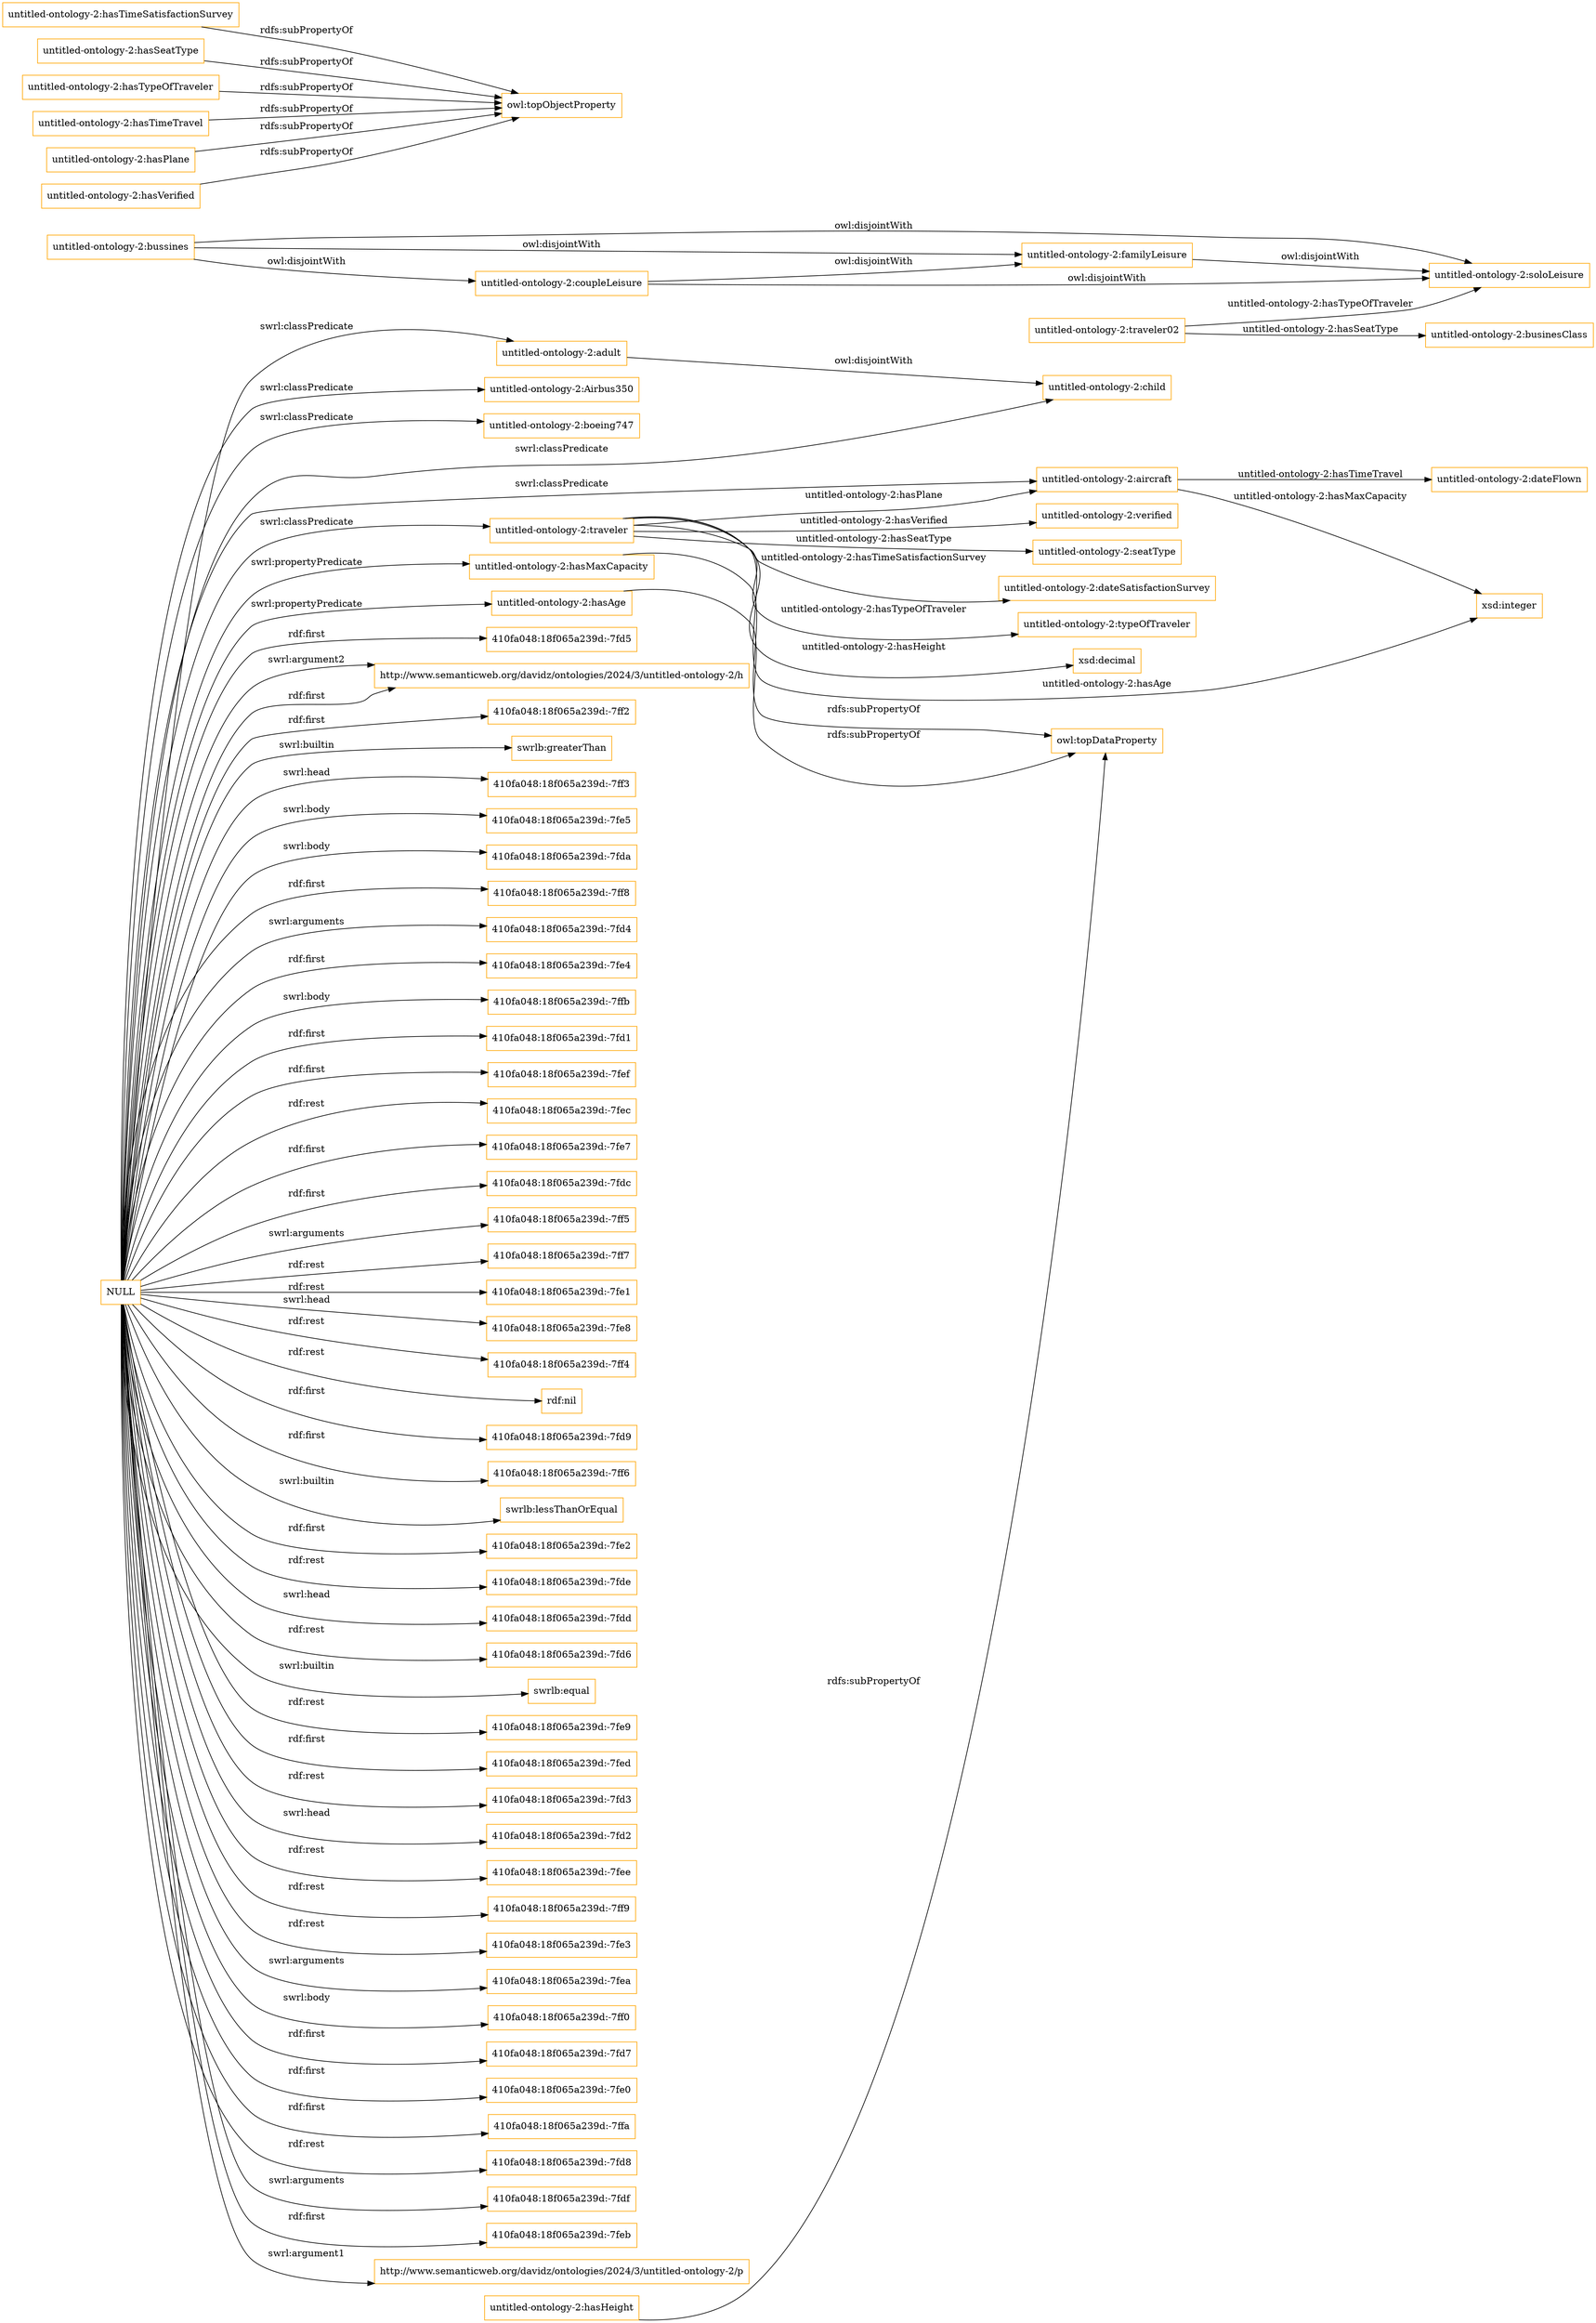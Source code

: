digraph ar2dtool_diagram { 
rankdir=LR;
size="1501"
node [shape = rectangle, color="orange"]; "untitled-ontology-2:adult" "untitled-ontology-2:verified" "untitled-ontology-2:soloLeisure" "untitled-ontology-2:Airbus350" "untitled-ontology-2:seatType" "untitled-ontology-2:bussines" "untitled-ontology-2:familyLeisure" "untitled-ontology-2:boeing747" "untitled-ontology-2:child" "untitled-ontology-2:dateFlown" "untitled-ontology-2:aircraft" "untitled-ontology-2:traveler" "untitled-ontology-2:coupleLeisure" "untitled-ontology-2:dateSatisfactionSurvey" "untitled-ontology-2:typeOfTraveler" ; /*classes style*/
	"untitled-ontology-2:hasHeight" -> "owl:topDataProperty" [ label = "rdfs:subPropertyOf" ];
	"untitled-ontology-2:hasMaxCapacity" -> "owl:topDataProperty" [ label = "rdfs:subPropertyOf" ];
	"untitled-ontology-2:hasTimeSatisfactionSurvey" -> "owl:topObjectProperty" [ label = "rdfs:subPropertyOf" ];
	"untitled-ontology-2:hasSeatType" -> "owl:topObjectProperty" [ label = "rdfs:subPropertyOf" ];
	"untitled-ontology-2:coupleLeisure" -> "untitled-ontology-2:soloLeisure" [ label = "owl:disjointWith" ];
	"untitled-ontology-2:coupleLeisure" -> "untitled-ontology-2:familyLeisure" [ label = "owl:disjointWith" ];
	"untitled-ontology-2:bussines" -> "untitled-ontology-2:soloLeisure" [ label = "owl:disjointWith" ];
	"untitled-ontology-2:bussines" -> "untitled-ontology-2:familyLeisure" [ label = "owl:disjointWith" ];
	"untitled-ontology-2:bussines" -> "untitled-ontology-2:coupleLeisure" [ label = "owl:disjointWith" ];
	"untitled-ontology-2:familyLeisure" -> "untitled-ontology-2:soloLeisure" [ label = "owl:disjointWith" ];
	"untitled-ontology-2:hasAge" -> "owl:topDataProperty" [ label = "rdfs:subPropertyOf" ];
	"untitled-ontology-2:adult" -> "untitled-ontology-2:child" [ label = "owl:disjointWith" ];
	"untitled-ontology-2:hasTypeOfTraveler" -> "owl:topObjectProperty" [ label = "rdfs:subPropertyOf" ];
	"untitled-ontology-2:hasTimeTravel" -> "owl:topObjectProperty" [ label = "rdfs:subPropertyOf" ];
	"untitled-ontology-2:hasPlane" -> "owl:topObjectProperty" [ label = "rdfs:subPropertyOf" ];
	"NULL" -> "untitled-ontology-2:Airbus350" [ label = "swrl:classPredicate" ];
	"NULL" -> "410fa048:18f065a239d:-7fd5" [ label = "rdf:first" ];
	"NULL" -> "http://www.semanticweb.org/davidz/ontologies/2024/3/untitled-ontology-2/h" [ label = "swrl:argument2" ];
	"NULL" -> "410fa048:18f065a239d:-7ff2" [ label = "rdf:first" ];
	"NULL" -> "swrlb:greaterThan" [ label = "swrl:builtin" ];
	"NULL" -> "410fa048:18f065a239d:-7ff3" [ label = "swrl:head" ];
	"NULL" -> "410fa048:18f065a239d:-7fe5" [ label = "swrl:body" ];
	"NULL" -> "410fa048:18f065a239d:-7fda" [ label = "swrl:body" ];
	"NULL" -> "410fa048:18f065a239d:-7ff8" [ label = "rdf:first" ];
	"NULL" -> "410fa048:18f065a239d:-7fd4" [ label = "swrl:arguments" ];
	"NULL" -> "410fa048:18f065a239d:-7fe4" [ label = "rdf:first" ];
	"NULL" -> "untitled-ontology-2:hasAge" [ label = "swrl:propertyPredicate" ];
	"NULL" -> "410fa048:18f065a239d:-7ffb" [ label = "swrl:body" ];
	"NULL" -> "410fa048:18f065a239d:-7fd1" [ label = "rdf:first" ];
	"NULL" -> "untitled-ontology-2:traveler" [ label = "swrl:classPredicate" ];
	"NULL" -> "410fa048:18f065a239d:-7fef" [ label = "rdf:first" ];
	"NULL" -> "410fa048:18f065a239d:-7fec" [ label = "rdf:rest" ];
	"NULL" -> "410fa048:18f065a239d:-7fe7" [ label = "rdf:first" ];
	"NULL" -> "410fa048:18f065a239d:-7fdc" [ label = "rdf:first" ];
	"NULL" -> "410fa048:18f065a239d:-7ff5" [ label = "swrl:arguments" ];
	"NULL" -> "untitled-ontology-2:child" [ label = "swrl:classPredicate" ];
	"NULL" -> "410fa048:18f065a239d:-7ff7" [ label = "rdf:rest" ];
	"NULL" -> "410fa048:18f065a239d:-7fe1" [ label = "rdf:rest" ];
	"NULL" -> "410fa048:18f065a239d:-7fe8" [ label = "swrl:head" ];
	"NULL" -> "410fa048:18f065a239d:-7ff4" [ label = "rdf:rest" ];
	"NULL" -> "untitled-ontology-2:hasMaxCapacity" [ label = "swrl:propertyPredicate" ];
	"NULL" -> "rdf:nil" [ label = "rdf:rest" ];
	"NULL" -> "410fa048:18f065a239d:-7fd9" [ label = "rdf:first" ];
	"NULL" -> "410fa048:18f065a239d:-7ff6" [ label = "rdf:first" ];
	"NULL" -> "untitled-ontology-2:aircraft" [ label = "swrl:classPredicate" ];
	"NULL" -> "swrlb:lessThanOrEqual" [ label = "swrl:builtin" ];
	"NULL" -> "410fa048:18f065a239d:-7fe2" [ label = "rdf:first" ];
	"NULL" -> "410fa048:18f065a239d:-7fde" [ label = "rdf:rest" ];
	"NULL" -> "410fa048:18f065a239d:-7fdd" [ label = "swrl:head" ];
	"NULL" -> "410fa048:18f065a239d:-7fd6" [ label = "rdf:rest" ];
	"NULL" -> "swrlb:equal" [ label = "swrl:builtin" ];
	"NULL" -> "410fa048:18f065a239d:-7fe9" [ label = "rdf:rest" ];
	"NULL" -> "410fa048:18f065a239d:-7fed" [ label = "rdf:first" ];
	"NULL" -> "410fa048:18f065a239d:-7fd3" [ label = "rdf:rest" ];
	"NULL" -> "410fa048:18f065a239d:-7fd2" [ label = "swrl:head" ];
	"NULL" -> "410fa048:18f065a239d:-7fee" [ label = "rdf:rest" ];
	"NULL" -> "410fa048:18f065a239d:-7ff9" [ label = "rdf:rest" ];
	"NULL" -> "410fa048:18f065a239d:-7fe3" [ label = "rdf:rest" ];
	"NULL" -> "untitled-ontology-2:boeing747" [ label = "swrl:classPredicate" ];
	"NULL" -> "410fa048:18f065a239d:-7fea" [ label = "swrl:arguments" ];
	"NULL" -> "410fa048:18f065a239d:-7ff0" [ label = "swrl:body" ];
	"NULL" -> "410fa048:18f065a239d:-7fd7" [ label = "rdf:first" ];
	"NULL" -> "untitled-ontology-2:adult" [ label = "swrl:classPredicate" ];
	"NULL" -> "410fa048:18f065a239d:-7fe0" [ label = "rdf:first" ];
	"NULL" -> "410fa048:18f065a239d:-7ffa" [ label = "rdf:first" ];
	"NULL" -> "410fa048:18f065a239d:-7fd8" [ label = "rdf:rest" ];
	"NULL" -> "410fa048:18f065a239d:-7fdf" [ label = "swrl:arguments" ];
	"NULL" -> "410fa048:18f065a239d:-7feb" [ label = "rdf:first" ];
	"NULL" -> "http://www.semanticweb.org/davidz/ontologies/2024/3/untitled-ontology-2/p" [ label = "swrl:argument1" ];
	"NULL" -> "http://www.semanticweb.org/davidz/ontologies/2024/3/untitled-ontology-2/h" [ label = "rdf:first" ];
	"untitled-ontology-2:hasVerified" -> "owl:topObjectProperty" [ label = "rdfs:subPropertyOf" ];
	"untitled-ontology-2:traveler02" -> "untitled-ontology-2:soloLeisure" [ label = "untitled-ontology-2:hasTypeOfTraveler" ];
	"untitled-ontology-2:traveler02" -> "untitled-ontology-2:businesClass" [ label = "untitled-ontology-2:hasSeatType" ];
	"untitled-ontology-2:traveler" -> "untitled-ontology-2:dateSatisfactionSurvey" [ label = "untitled-ontology-2:hasTimeSatisfactionSurvey" ];
	"untitled-ontology-2:traveler" -> "xsd:decimal" [ label = "untitled-ontology-2:hasHeight" ];
	"untitled-ontology-2:traveler" -> "untitled-ontology-2:seatType" [ label = "untitled-ontology-2:hasSeatType" ];
	"untitled-ontology-2:aircraft" -> "xsd:integer" [ label = "untitled-ontology-2:hasMaxCapacity" ];
	"untitled-ontology-2:traveler" -> "xsd:integer" [ label = "untitled-ontology-2:hasAge" ];
	"untitled-ontology-2:traveler" -> "untitled-ontology-2:verified" [ label = "untitled-ontology-2:hasVerified" ];
	"untitled-ontology-2:traveler" -> "untitled-ontology-2:aircraft" [ label = "untitled-ontology-2:hasPlane" ];
	"untitled-ontology-2:traveler" -> "untitled-ontology-2:typeOfTraveler" [ label = "untitled-ontology-2:hasTypeOfTraveler" ];
	"untitled-ontology-2:aircraft" -> "untitled-ontology-2:dateFlown" [ label = "untitled-ontology-2:hasTimeTravel" ];

}
